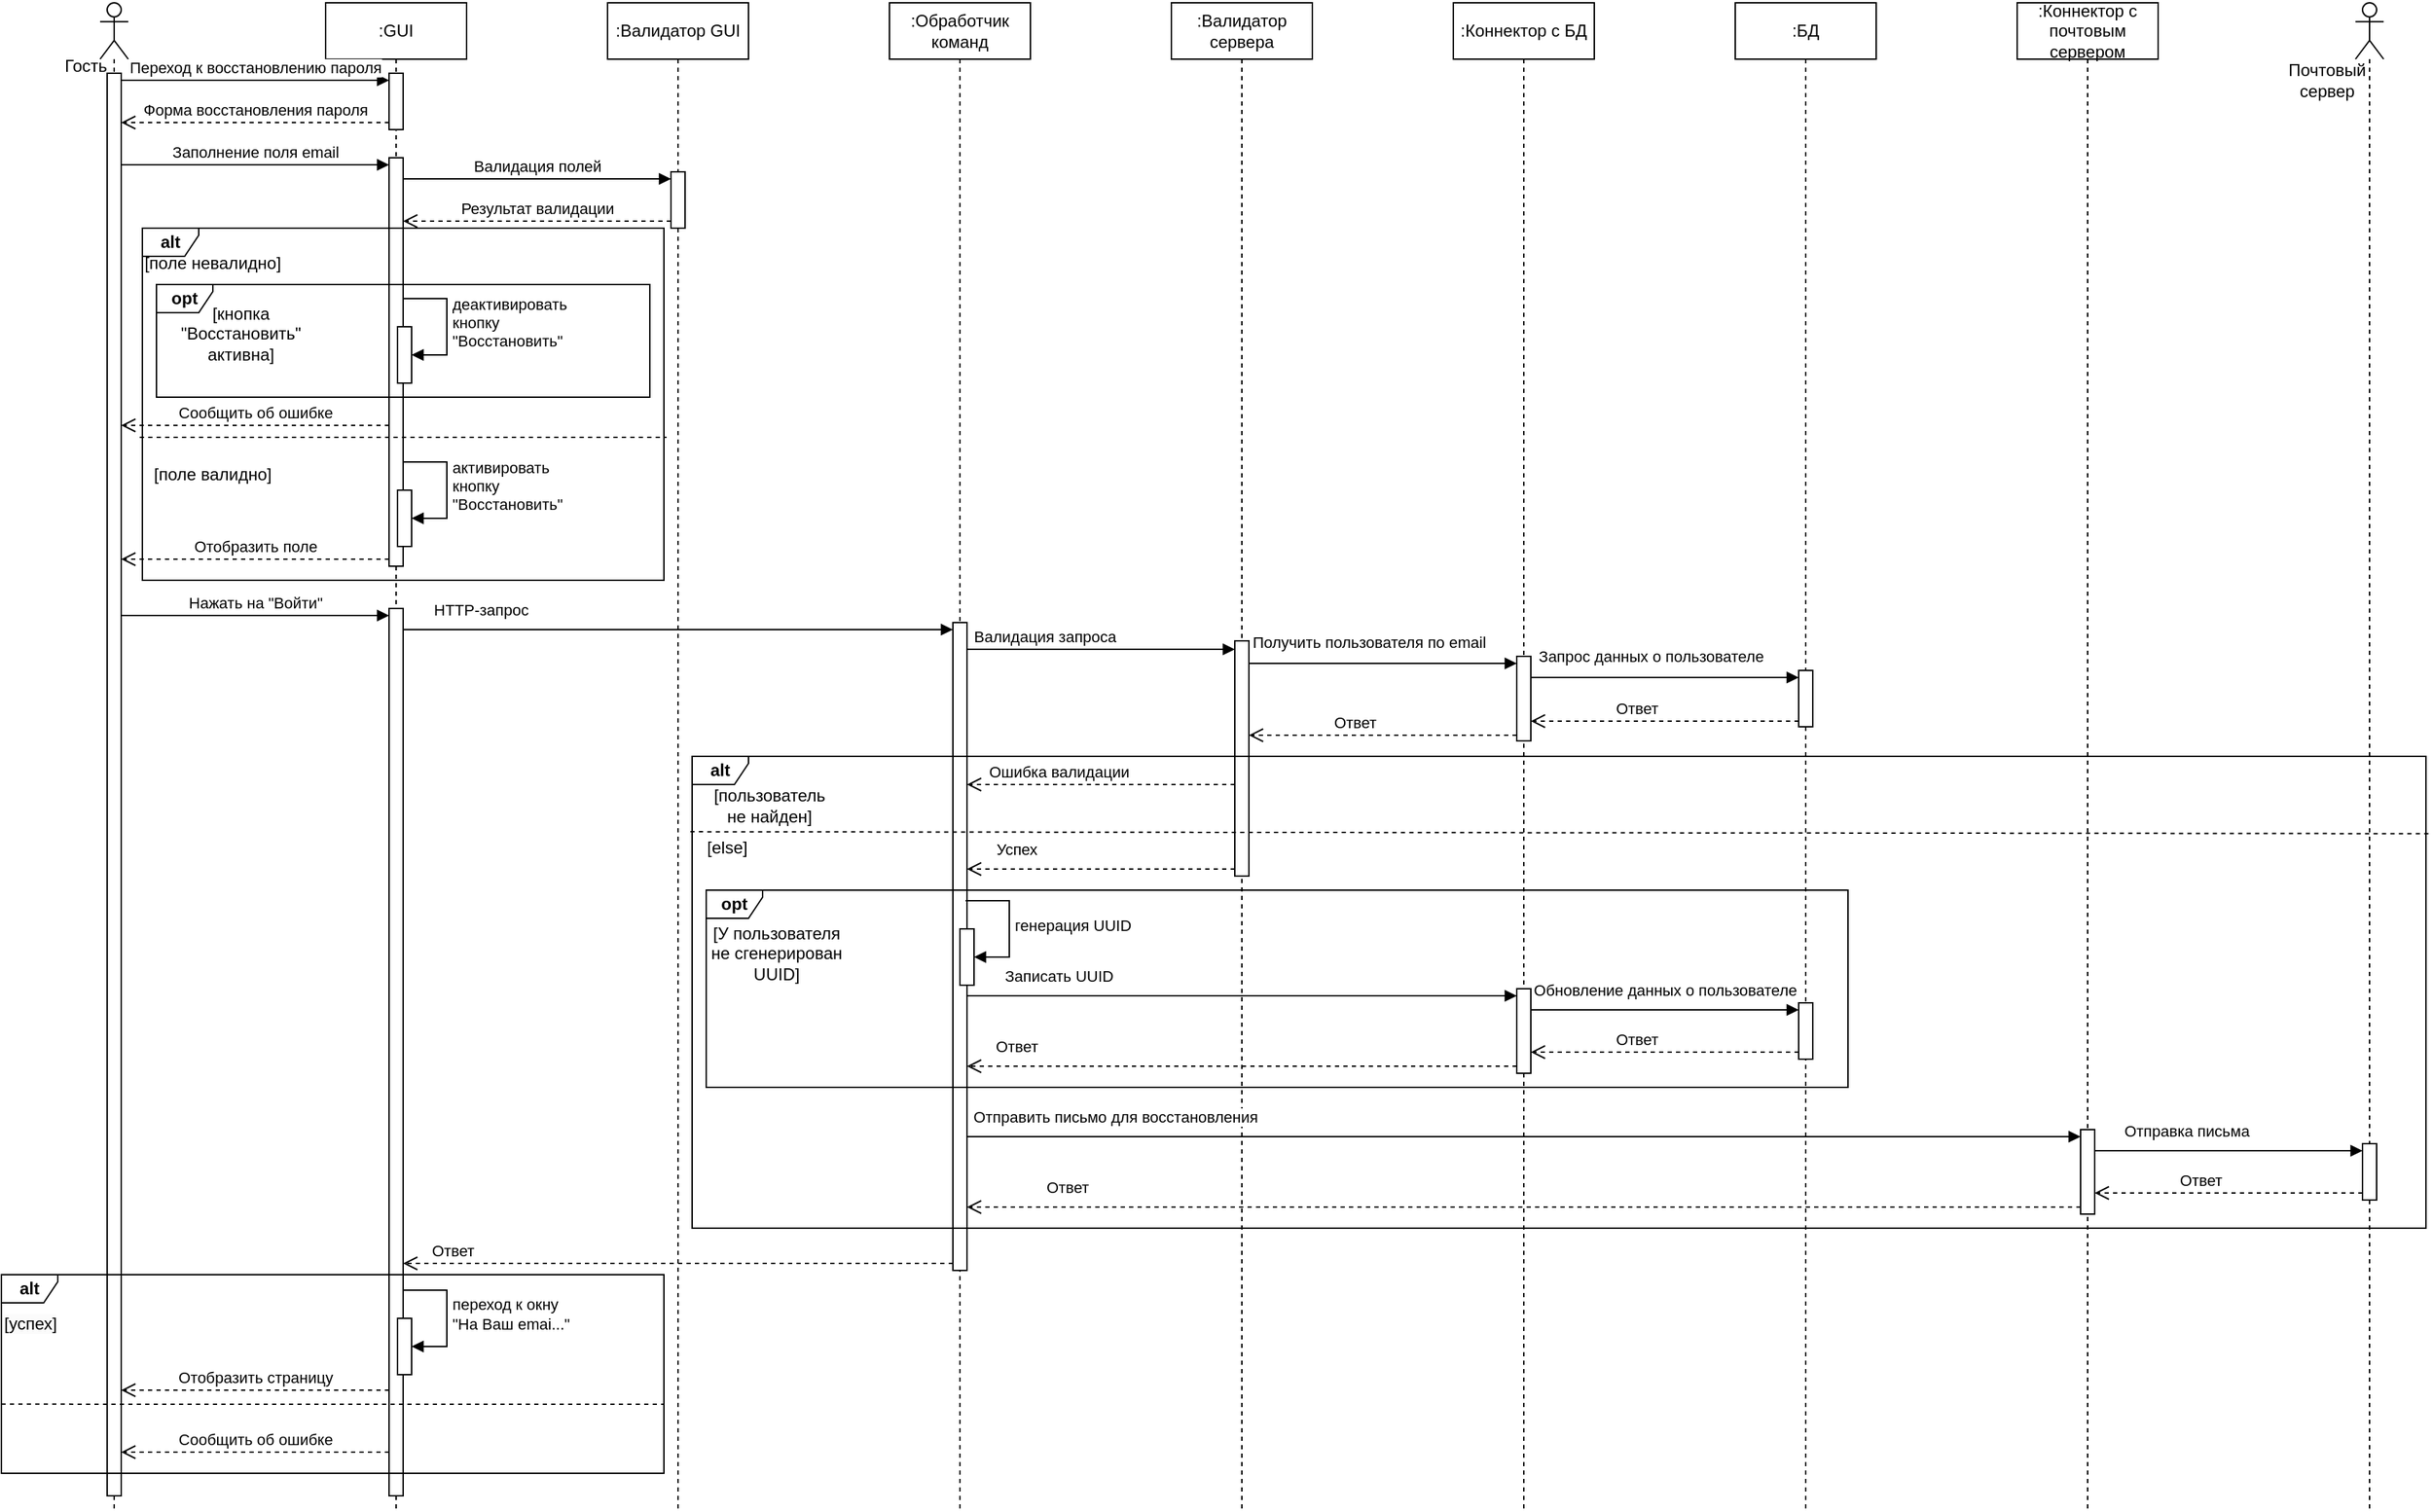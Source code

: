 <mxfile version="23.1.5" type="device">
  <diagram name="Страница — 1" id="EQ2OE8ALPf1RlmZPFgjo">
    <mxGraphModel dx="1744" dy="1176" grid="1" gridSize="10" guides="1" tooltips="1" connect="1" arrows="1" fold="1" page="1" pageScale="1" pageWidth="827" pageHeight="1169" math="0" shadow="0">
      <root>
        <mxCell id="0" />
        <mxCell id="1" parent="0" />
        <mxCell id="38HP3IzOZBY9DrxJzYLU-1" value="" style="shape=umlLifeline;perimeter=lifelinePerimeter;whiteSpace=wrap;html=1;container=1;dropTarget=0;collapsible=0;recursiveResize=0;outlineConnect=0;portConstraint=eastwest;newEdgeStyle={&quot;curved&quot;:0,&quot;rounded&quot;:0};participant=umlActor;" parent="1" vertex="1">
          <mxGeometry x="70" y="80" width="20" height="1070" as="geometry" />
        </mxCell>
        <mxCell id="38HP3IzOZBY9DrxJzYLU-4" value="" style="html=1;points=[[0,0,0,0,5],[0,1,0,0,-5],[1,0,0,0,5],[1,1,0,0,-5]];perimeter=orthogonalPerimeter;outlineConnect=0;targetShapes=umlLifeline;portConstraint=eastwest;newEdgeStyle={&quot;curved&quot;:0,&quot;rounded&quot;:0};" parent="38HP3IzOZBY9DrxJzYLU-1" vertex="1">
          <mxGeometry x="5" y="50" width="10" height="1010" as="geometry" />
        </mxCell>
        <mxCell id="38HP3IzOZBY9DrxJzYLU-2" value="Гость" style="text;html=1;align=center;verticalAlign=middle;whiteSpace=wrap;rounded=0;" parent="1" vertex="1">
          <mxGeometry x="30" y="110" width="60" height="30" as="geometry" />
        </mxCell>
        <mxCell id="38HP3IzOZBY9DrxJzYLU-3" value=":GUI" style="shape=umlLifeline;perimeter=lifelinePerimeter;whiteSpace=wrap;html=1;container=1;dropTarget=0;collapsible=0;recursiveResize=0;outlineConnect=0;portConstraint=eastwest;newEdgeStyle={&quot;curved&quot;:0,&quot;rounded&quot;:0};" parent="1" vertex="1">
          <mxGeometry x="230" y="80" width="100" height="1070" as="geometry" />
        </mxCell>
        <mxCell id="38HP3IzOZBY9DrxJzYLU-5" value="" style="html=1;points=[[0,0,0,0,5],[0,1,0,0,-5],[1,0,0,0,5],[1,1,0,0,-5]];perimeter=orthogonalPerimeter;outlineConnect=0;targetShapes=umlLifeline;portConstraint=eastwest;newEdgeStyle={&quot;curved&quot;:0,&quot;rounded&quot;:0};" parent="38HP3IzOZBY9DrxJzYLU-3" vertex="1">
          <mxGeometry x="45" y="50" width="10" height="40" as="geometry" />
        </mxCell>
        <mxCell id="38HP3IzOZBY9DrxJzYLU-16" value="" style="html=1;points=[[0,0,0,0,5],[0,1,0,0,-5],[1,0,0,0,5],[1,1,0,0,-5]];perimeter=orthogonalPerimeter;outlineConnect=0;targetShapes=umlLifeline;portConstraint=eastwest;newEdgeStyle={&quot;curved&quot;:0,&quot;rounded&quot;:0};" parent="38HP3IzOZBY9DrxJzYLU-3" vertex="1">
          <mxGeometry x="45" y="110" width="10" height="290" as="geometry" />
        </mxCell>
        <mxCell id="38HP3IzOZBY9DrxJzYLU-28" value="" style="html=1;points=[[0,0,0,0,5],[0,1,0,0,-5],[1,0,0,0,5],[1,1,0,0,-5]];perimeter=orthogonalPerimeter;outlineConnect=0;targetShapes=umlLifeline;portConstraint=eastwest;newEdgeStyle={&quot;curved&quot;:0,&quot;rounded&quot;:0};" parent="38HP3IzOZBY9DrxJzYLU-3" vertex="1">
          <mxGeometry x="51" y="230" width="10" height="40" as="geometry" />
        </mxCell>
        <mxCell id="38HP3IzOZBY9DrxJzYLU-29" value="деактивировать&lt;br&gt;кнопку&lt;br&gt;&quot;Восстановить&quot;" style="html=1;align=left;spacingLeft=2;endArrow=block;rounded=0;edgeStyle=orthogonalEdgeStyle;curved=0;rounded=0;" parent="38HP3IzOZBY9DrxJzYLU-3" source="38HP3IzOZBY9DrxJzYLU-16" target="38HP3IzOZBY9DrxJzYLU-28" edge="1">
          <mxGeometry relative="1" as="geometry">
            <mxPoint x="56" y="210" as="sourcePoint" />
            <Array as="points">
              <mxPoint x="86" y="210" />
              <mxPoint x="86" y="250" />
            </Array>
          </mxGeometry>
        </mxCell>
        <mxCell id="38HP3IzOZBY9DrxJzYLU-38" value="" style="html=1;points=[[0,0,0,0,5],[0,1,0,0,-5],[1,0,0,0,5],[1,1,0,0,-5]];perimeter=orthogonalPerimeter;outlineConnect=0;targetShapes=umlLifeline;portConstraint=eastwest;newEdgeStyle={&quot;curved&quot;:0,&quot;rounded&quot;:0};" parent="38HP3IzOZBY9DrxJzYLU-3" vertex="1">
          <mxGeometry x="45" y="430" width="10" height="630" as="geometry" />
        </mxCell>
        <mxCell id="38HP3IzOZBY9DrxJzYLU-84" value="&lt;b&gt;alt&lt;/b&gt;" style="shape=umlFrame;whiteSpace=wrap;html=1;pointerEvents=0;width=40;height=20;" parent="38HP3IzOZBY9DrxJzYLU-3" vertex="1">
          <mxGeometry x="-230" y="903" width="470" height="141" as="geometry" />
        </mxCell>
        <mxCell id="38HP3IzOZBY9DrxJzYLU-85" value="&lt;span style=&quot;color: rgb(0, 0, 0); font-family: Helvetica; font-size: 12px; font-style: normal; font-variant-ligatures: normal; font-variant-caps: normal; font-weight: 400; letter-spacing: normal; orphans: 2; text-align: center; text-indent: 0px; text-transform: none; widows: 2; word-spacing: 0px; -webkit-text-stroke-width: 0px; background-color: rgb(251, 251, 251); text-decoration-thickness: initial; text-decoration-style: initial; text-decoration-color: initial; float: none; display: inline !important;&quot;&gt;[успех]&lt;/span&gt;" style="text;whiteSpace=wrap;html=1;" parent="38HP3IzOZBY9DrxJzYLU-3" vertex="1">
          <mxGeometry x="-230" y="924" width="40" height="30" as="geometry" />
        </mxCell>
        <mxCell id="38HP3IzOZBY9DrxJzYLU-86" value="" style="html=1;points=[[0,0,0,0,5],[0,1,0,0,-5],[1,0,0,0,5],[1,1,0,0,-5]];perimeter=orthogonalPerimeter;outlineConnect=0;targetShapes=umlLifeline;portConstraint=eastwest;newEdgeStyle={&quot;curved&quot;:0,&quot;rounded&quot;:0};" parent="38HP3IzOZBY9DrxJzYLU-3" vertex="1">
          <mxGeometry x="51" y="934" width="10" height="40" as="geometry" />
        </mxCell>
        <mxCell id="38HP3IzOZBY9DrxJzYLU-87" value="переход к окну&lt;br&gt;&quot;На Ваш emai...&quot;" style="html=1;align=left;spacingLeft=2;endArrow=block;rounded=0;edgeStyle=orthogonalEdgeStyle;curved=0;rounded=0;" parent="38HP3IzOZBY9DrxJzYLU-3" target="38HP3IzOZBY9DrxJzYLU-86" edge="1">
          <mxGeometry relative="1" as="geometry">
            <mxPoint x="55" y="914" as="sourcePoint" />
            <Array as="points">
              <mxPoint x="86" y="914" />
              <mxPoint x="86" y="954" />
            </Array>
          </mxGeometry>
        </mxCell>
        <mxCell id="38HP3IzOZBY9DrxJzYLU-88" value="" style="endArrow=none;dashed=1;html=1;rounded=0;exitX=0;exitY=0.652;exitDx=0;exitDy=0;exitPerimeter=0;" parent="38HP3IzOZBY9DrxJzYLU-3" source="38HP3IzOZBY9DrxJzYLU-84" edge="1">
          <mxGeometry width="50" height="50" relative="1" as="geometry">
            <mxPoint x="-273" y="1004" as="sourcePoint" />
            <mxPoint x="240" y="995" as="targetPoint" />
          </mxGeometry>
        </mxCell>
        <mxCell id="38HP3IzOZBY9DrxJzYLU-89" value="Отобразить страницу" style="html=1;verticalAlign=bottom;endArrow=open;dashed=1;endSize=8;curved=0;rounded=0;" parent="38HP3IzOZBY9DrxJzYLU-3" edge="1">
          <mxGeometry relative="1" as="geometry">
            <mxPoint x="-145" y="985" as="targetPoint" />
            <mxPoint x="45" y="985" as="sourcePoint" />
          </mxGeometry>
        </mxCell>
        <mxCell id="38HP3IzOZBY9DrxJzYLU-90" value="Сообщить об ошибке" style="html=1;verticalAlign=bottom;endArrow=open;dashed=1;endSize=8;curved=0;rounded=0;exitX=0;exitY=1;exitDx=0;exitDy=-5;exitPerimeter=0;" parent="38HP3IzOZBY9DrxJzYLU-3" edge="1">
          <mxGeometry relative="1" as="geometry">
            <mxPoint x="-145" y="1029" as="targetPoint" />
            <mxPoint x="45" y="1029" as="sourcePoint" />
          </mxGeometry>
        </mxCell>
        <mxCell id="38HP3IzOZBY9DrxJzYLU-9" value="Переход к восстановлению пароля" style="html=1;verticalAlign=bottom;endArrow=block;curved=0;rounded=0;entryX=0;entryY=0;entryDx=0;entryDy=5;entryPerimeter=0;" parent="1" source="38HP3IzOZBY9DrxJzYLU-4" target="38HP3IzOZBY9DrxJzYLU-5" edge="1">
          <mxGeometry relative="1" as="geometry">
            <mxPoint x="340" y="295" as="sourcePoint" />
            <mxPoint x="410" y="295" as="targetPoint" />
            <mxPoint as="offset" />
          </mxGeometry>
        </mxCell>
        <mxCell id="38HP3IzOZBY9DrxJzYLU-10" value=":Валидатор GUI" style="shape=umlLifeline;perimeter=lifelinePerimeter;whiteSpace=wrap;html=1;container=1;dropTarget=0;collapsible=0;recursiveResize=0;outlineConnect=0;portConstraint=eastwest;newEdgeStyle={&quot;curved&quot;:0,&quot;rounded&quot;:0};" parent="1" vertex="1">
          <mxGeometry x="430" y="80" width="100" height="1070" as="geometry" />
        </mxCell>
        <mxCell id="38HP3IzOZBY9DrxJzYLU-20" value="" style="html=1;points=[[0,0,0,0,5],[0,1,0,0,-5],[1,0,0,0,5],[1,1,0,0,-5]];perimeter=orthogonalPerimeter;outlineConnect=0;targetShapes=umlLifeline;portConstraint=eastwest;newEdgeStyle={&quot;curved&quot;:0,&quot;rounded&quot;:0};" parent="38HP3IzOZBY9DrxJzYLU-10" vertex="1">
          <mxGeometry x="45" y="120" width="10" height="40" as="geometry" />
        </mxCell>
        <mxCell id="38HP3IzOZBY9DrxJzYLU-15" value="Форма восстановления пароля" style="html=1;verticalAlign=bottom;endArrow=open;dashed=1;endSize=8;curved=0;rounded=0;exitX=0;exitY=1;exitDx=0;exitDy=-5;exitPerimeter=0;" parent="1" source="38HP3IzOZBY9DrxJzYLU-5" target="38HP3IzOZBY9DrxJzYLU-4" edge="1">
          <mxGeometry relative="1" as="geometry">
            <mxPoint x="100" y="170" as="targetPoint" />
            <mxPoint x="170" y="170" as="sourcePoint" />
          </mxGeometry>
        </mxCell>
        <mxCell id="38HP3IzOZBY9DrxJzYLU-17" value="Заполнение поля email" style="html=1;verticalAlign=bottom;endArrow=block;curved=0;rounded=0;entryX=0;entryY=0;entryDx=0;entryDy=5;entryPerimeter=0;" parent="1" source="38HP3IzOZBY9DrxJzYLU-4" target="38HP3IzOZBY9DrxJzYLU-16" edge="1">
          <mxGeometry relative="1" as="geometry">
            <mxPoint x="95" y="145" as="sourcePoint" />
            <mxPoint x="245" y="145" as="targetPoint" />
          </mxGeometry>
        </mxCell>
        <mxCell id="38HP3IzOZBY9DrxJzYLU-21" value="Валидация полей" style="html=1;verticalAlign=bottom;endArrow=block;curved=0;rounded=0;entryX=0;entryY=0;entryDx=0;entryDy=5;entryPerimeter=0;" parent="1" source="38HP3IzOZBY9DrxJzYLU-16" target="38HP3IzOZBY9DrxJzYLU-20" edge="1">
          <mxGeometry relative="1" as="geometry">
            <mxPoint x="245" y="205" as="sourcePoint" />
            <mxPoint x="570" y="365" as="targetPoint" />
          </mxGeometry>
        </mxCell>
        <mxCell id="38HP3IzOZBY9DrxJzYLU-22" value="Результат валидации" style="html=1;verticalAlign=bottom;endArrow=open;dashed=1;endSize=8;curved=0;rounded=0;exitX=0;exitY=1;exitDx=0;exitDy=-5;exitPerimeter=0;" parent="1" source="38HP3IzOZBY9DrxJzYLU-20" target="38HP3IzOZBY9DrxJzYLU-16" edge="1">
          <mxGeometry relative="1" as="geometry">
            <mxPoint x="245" y="235" as="targetPoint" />
            <mxPoint x="330" y="240" as="sourcePoint" />
          </mxGeometry>
        </mxCell>
        <mxCell id="38HP3IzOZBY9DrxJzYLU-23" value="&lt;b&gt;alt&lt;/b&gt;" style="shape=umlFrame;whiteSpace=wrap;html=1;pointerEvents=0;width=40;height=20;" parent="1" vertex="1">
          <mxGeometry x="100" y="240" width="370" height="250" as="geometry" />
        </mxCell>
        <mxCell id="38HP3IzOZBY9DrxJzYLU-24" value="[поле невалидно]" style="text;html=1;align=center;verticalAlign=middle;whiteSpace=wrap;rounded=0;" parent="1" vertex="1">
          <mxGeometry x="100" y="250" width="100" height="30" as="geometry" />
        </mxCell>
        <mxCell id="38HP3IzOZBY9DrxJzYLU-26" value="&lt;b&gt;opt&lt;/b&gt;" style="shape=umlFrame;whiteSpace=wrap;html=1;pointerEvents=0;width=40;height=20;" parent="1" vertex="1">
          <mxGeometry x="110" y="280" width="350" height="80" as="geometry" />
        </mxCell>
        <mxCell id="38HP3IzOZBY9DrxJzYLU-27" value="[кнопка &quot;Восстановить&quot;&lt;br style=&quot;border-color: var(--border-color);&quot;&gt;активна]" style="text;html=1;align=center;verticalAlign=middle;whiteSpace=wrap;rounded=0;" parent="1" vertex="1">
          <mxGeometry x="120" y="300" width="100" height="30" as="geometry" />
        </mxCell>
        <mxCell id="38HP3IzOZBY9DrxJzYLU-30" value="Сообщить об ошибке" style="html=1;verticalAlign=bottom;endArrow=open;dashed=1;endSize=8;curved=0;rounded=0;exitX=0;exitY=1;exitDx=0;exitDy=-5;exitPerimeter=0;" parent="1" edge="1">
          <mxGeometry relative="1" as="geometry">
            <mxPoint x="85" y="380" as="targetPoint" />
            <mxPoint x="275" y="380" as="sourcePoint" />
          </mxGeometry>
        </mxCell>
        <mxCell id="38HP3IzOZBY9DrxJzYLU-31" value="" style="endArrow=none;dashed=1;html=1;rounded=0;exitX=-0.005;exitY=0.542;exitDx=0;exitDy=0;exitPerimeter=0;entryX=1.005;entryY=0.542;entryDx=0;entryDy=0;entryPerimeter=0;" parent="1" edge="1">
          <mxGeometry width="50" height="50" relative="1" as="geometry">
            <mxPoint x="98.15" y="388.5" as="sourcePoint" />
            <mxPoint x="471.85" y="388.5" as="targetPoint" />
          </mxGeometry>
        </mxCell>
        <mxCell id="38HP3IzOZBY9DrxJzYLU-32" value="[поле валидно]" style="text;html=1;align=center;verticalAlign=middle;whiteSpace=wrap;rounded=0;" parent="1" vertex="1">
          <mxGeometry x="100" y="400" width="100" height="30" as="geometry" />
        </mxCell>
        <mxCell id="38HP3IzOZBY9DrxJzYLU-33" value="" style="html=1;points=[[0,0,0,0,5],[0,1,0,0,-5],[1,0,0,0,5],[1,1,0,0,-5]];perimeter=orthogonalPerimeter;outlineConnect=0;targetShapes=umlLifeline;portConstraint=eastwest;newEdgeStyle={&quot;curved&quot;:0,&quot;rounded&quot;:0};" parent="1" vertex="1">
          <mxGeometry x="281" y="426" width="10" height="40" as="geometry" />
        </mxCell>
        <mxCell id="38HP3IzOZBY9DrxJzYLU-34" value="активировать&lt;br&gt;кнопку&lt;br&gt;&quot;Восстановить&quot;" style="html=1;align=left;spacingLeft=2;endArrow=block;rounded=0;edgeStyle=orthogonalEdgeStyle;curved=0;rounded=0;" parent="1" target="38HP3IzOZBY9DrxJzYLU-33" edge="1">
          <mxGeometry relative="1" as="geometry">
            <mxPoint x="285" y="406" as="sourcePoint" />
            <Array as="points">
              <mxPoint x="316" y="406" />
              <mxPoint x="316" y="446" />
            </Array>
          </mxGeometry>
        </mxCell>
        <mxCell id="38HP3IzOZBY9DrxJzYLU-37" value="Отобразить поле" style="html=1;verticalAlign=bottom;endArrow=open;dashed=1;endSize=8;curved=0;rounded=0;exitX=0;exitY=1;exitDx=0;exitDy=-5;exitPerimeter=0;" parent="1" source="38HP3IzOZBY9DrxJzYLU-16" target="38HP3IzOZBY9DrxJzYLU-4" edge="1">
          <mxGeometry relative="1" as="geometry">
            <mxPoint x="85" y="524" as="targetPoint" />
            <mxPoint x="275" y="524" as="sourcePoint" />
          </mxGeometry>
        </mxCell>
        <mxCell id="38HP3IzOZBY9DrxJzYLU-39" value="Нажать на &quot;Войти&quot;" style="html=1;verticalAlign=bottom;endArrow=block;curved=0;rounded=0;entryX=0;entryY=0;entryDx=0;entryDy=5;entryPerimeter=0;" parent="1" source="38HP3IzOZBY9DrxJzYLU-4" target="38HP3IzOZBY9DrxJzYLU-38" edge="1">
          <mxGeometry relative="1" as="geometry">
            <mxPoint x="85" y="565" as="sourcePoint" />
            <mxPoint x="410" y="725" as="targetPoint" />
          </mxGeometry>
        </mxCell>
        <mxCell id="38HP3IzOZBY9DrxJzYLU-41" value=":Обработчик команд" style="shape=umlLifeline;perimeter=lifelinePerimeter;whiteSpace=wrap;html=1;container=1;dropTarget=0;collapsible=0;recursiveResize=0;outlineConnect=0;portConstraint=eastwest;newEdgeStyle={&quot;curved&quot;:0,&quot;rounded&quot;:0};" parent="1" vertex="1">
          <mxGeometry x="630" y="80" width="100" height="1070" as="geometry" />
        </mxCell>
        <mxCell id="38HP3IzOZBY9DrxJzYLU-42" value="" style="html=1;points=[[0,0,0,0,5],[0,1,0,0,-5],[1,0,0,0,5],[1,1,0,0,-5]];perimeter=orthogonalPerimeter;outlineConnect=0;targetShapes=umlLifeline;portConstraint=eastwest;newEdgeStyle={&quot;curved&quot;:0,&quot;rounded&quot;:0};" parent="38HP3IzOZBY9DrxJzYLU-41" vertex="1">
          <mxGeometry x="45" y="440" width="10" height="460" as="geometry" />
        </mxCell>
        <mxCell id="38HP3IzOZBY9DrxJzYLU-43" value="HTTP-запрос" style="html=1;verticalAlign=bottom;endArrow=block;curved=0;rounded=0;entryX=0;entryY=0;entryDx=0;entryDy=5;entryPerimeter=0;" parent="1" source="38HP3IzOZBY9DrxJzYLU-38" target="38HP3IzOZBY9DrxJzYLU-42" edge="1">
          <mxGeometry x="-0.718" y="5" relative="1" as="geometry">
            <mxPoint x="370" y="584" as="sourcePoint" />
            <mxPoint x="560" y="584" as="targetPoint" />
            <mxPoint as="offset" />
          </mxGeometry>
        </mxCell>
        <mxCell id="38HP3IzOZBY9DrxJzYLU-44" value=":Валидатор сервера" style="shape=umlLifeline;perimeter=lifelinePerimeter;whiteSpace=wrap;html=1;container=1;dropTarget=0;collapsible=0;recursiveResize=0;outlineConnect=0;portConstraint=eastwest;newEdgeStyle={&quot;curved&quot;:0,&quot;rounded&quot;:0};" parent="1" vertex="1">
          <mxGeometry x="830" y="80" width="100" height="1070" as="geometry" />
        </mxCell>
        <mxCell id="38HP3IzOZBY9DrxJzYLU-45" value="" style="html=1;points=[[0,0,0,0,5],[0,1,0,0,-5],[1,0,0,0,5],[1,1,0,0,-5]];perimeter=orthogonalPerimeter;outlineConnect=0;targetShapes=umlLifeline;portConstraint=eastwest;newEdgeStyle={&quot;curved&quot;:0,&quot;rounded&quot;:0};" parent="38HP3IzOZBY9DrxJzYLU-44" vertex="1">
          <mxGeometry x="45" y="453" width="10" height="167" as="geometry" />
        </mxCell>
        <mxCell id="38HP3IzOZBY9DrxJzYLU-46" value="Валидация запроса" style="html=1;verticalAlign=bottom;endArrow=block;curved=0;rounded=0;entryX=0;entryY=0;entryDx=0;entryDy=5;entryPerimeter=0;" parent="1" edge="1">
          <mxGeometry x="-0.421" relative="1" as="geometry">
            <mxPoint x="685" y="539" as="sourcePoint" />
            <mxPoint x="875" y="539" as="targetPoint" />
            <mxPoint as="offset" />
          </mxGeometry>
        </mxCell>
        <mxCell id="38HP3IzOZBY9DrxJzYLU-47" value=":Коннектор с БД" style="shape=umlLifeline;perimeter=lifelinePerimeter;whiteSpace=wrap;html=1;container=1;dropTarget=0;collapsible=0;recursiveResize=0;outlineConnect=0;portConstraint=eastwest;newEdgeStyle={&quot;curved&quot;:0,&quot;rounded&quot;:0};" parent="1" vertex="1">
          <mxGeometry x="1030" y="80" width="100" height="1070" as="geometry" />
        </mxCell>
        <mxCell id="38HP3IzOZBY9DrxJzYLU-48" value="" style="html=1;points=[[0,0,0,0,5],[0,1,0,0,-5],[1,0,0,0,5],[1,1,0,0,-5]];perimeter=orthogonalPerimeter;outlineConnect=0;targetShapes=umlLifeline;portConstraint=eastwest;newEdgeStyle={&quot;curved&quot;:0,&quot;rounded&quot;:0};" parent="38HP3IzOZBY9DrxJzYLU-47" vertex="1">
          <mxGeometry x="45" y="464" width="10" height="60" as="geometry" />
        </mxCell>
        <mxCell id="38HP3IzOZBY9DrxJzYLU-49" value=":БД" style="shape=umlLifeline;perimeter=lifelinePerimeter;whiteSpace=wrap;html=1;container=1;dropTarget=0;collapsible=0;recursiveResize=0;outlineConnect=0;portConstraint=eastwest;newEdgeStyle={&quot;curved&quot;:0,&quot;rounded&quot;:0};" parent="1" vertex="1">
          <mxGeometry x="1230" y="80" width="100" height="1070" as="geometry" />
        </mxCell>
        <mxCell id="38HP3IzOZBY9DrxJzYLU-58" value="" style="html=1;points=[[0,0,0,0,5],[0,1,0,0,-5],[1,0,0,0,5],[1,1,0,0,-5]];perimeter=orthogonalPerimeter;outlineConnect=0;targetShapes=umlLifeline;portConstraint=eastwest;newEdgeStyle={&quot;curved&quot;:0,&quot;rounded&quot;:0};" parent="38HP3IzOZBY9DrxJzYLU-49" vertex="1">
          <mxGeometry x="45" y="474" width="10" height="40" as="geometry" />
        </mxCell>
        <mxCell id="J8reJ44I3U6G_yb-iDPF-12" value="" style="html=1;points=[[0,0,0,0,5],[0,1,0,0,-5],[1,0,0,0,5],[1,1,0,0,-5]];perimeter=orthogonalPerimeter;outlineConnect=0;targetShapes=umlLifeline;portConstraint=eastwest;newEdgeStyle={&quot;curved&quot;:0,&quot;rounded&quot;:0};" vertex="1" parent="38HP3IzOZBY9DrxJzYLU-49">
          <mxGeometry x="45" y="710" width="10" height="40" as="geometry" />
        </mxCell>
        <mxCell id="38HP3IzOZBY9DrxJzYLU-51" value="Получить пользователя по email" style="html=1;verticalAlign=bottom;endArrow=block;curved=0;rounded=0;entryX=0;entryY=0;entryDx=0;entryDy=5;entryPerimeter=0;" parent="1" target="38HP3IzOZBY9DrxJzYLU-48" edge="1">
          <mxGeometry x="-0.105" y="6" relative="1" as="geometry">
            <mxPoint x="885" y="549" as="sourcePoint" />
            <mxPoint x="885" y="549" as="targetPoint" />
            <mxPoint as="offset" />
          </mxGeometry>
        </mxCell>
        <mxCell id="38HP3IzOZBY9DrxJzYLU-59" value="Запрос данных о пользователе" style="html=1;verticalAlign=bottom;endArrow=block;curved=0;rounded=0;entryX=0;entryY=0;entryDx=0;entryDy=5;entryPerimeter=0;" parent="1" source="38HP3IzOZBY9DrxJzYLU-48" target="38HP3IzOZBY9DrxJzYLU-58" edge="1">
          <mxGeometry x="-0.105" y="6" relative="1" as="geometry">
            <mxPoint x="895" y="559" as="sourcePoint" />
            <mxPoint x="1085" y="559" as="targetPoint" />
            <mxPoint as="offset" />
          </mxGeometry>
        </mxCell>
        <mxCell id="38HP3IzOZBY9DrxJzYLU-60" value="Ответ" style="html=1;verticalAlign=bottom;endArrow=open;dashed=1;endSize=8;curved=0;rounded=0;exitX=0;exitY=1;exitDx=0;exitDy=-5;exitPerimeter=0;" parent="1" edge="1">
          <mxGeometry x="0.21" relative="1" as="geometry">
            <mxPoint x="1085" y="590" as="targetPoint" />
            <mxPoint x="1275" y="590" as="sourcePoint" />
            <mxPoint as="offset" />
          </mxGeometry>
        </mxCell>
        <mxCell id="38HP3IzOZBY9DrxJzYLU-61" value="Ответ" style="html=1;verticalAlign=bottom;endArrow=open;dashed=1;endSize=8;curved=0;rounded=0;exitX=0;exitY=1;exitDx=0;exitDy=-5;exitPerimeter=0;" parent="1" edge="1">
          <mxGeometry x="0.21" relative="1" as="geometry">
            <mxPoint x="885" y="600" as="targetPoint" />
            <mxPoint x="1075" y="600" as="sourcePoint" />
            <mxPoint as="offset" />
          </mxGeometry>
        </mxCell>
        <mxCell id="38HP3IzOZBY9DrxJzYLU-62" value="&lt;b&gt;alt&lt;/b&gt;" style="shape=umlFrame;whiteSpace=wrap;html=1;pointerEvents=0;width=40;height=20;" parent="1" vertex="1">
          <mxGeometry x="490" y="615" width="1230" height="335" as="geometry" />
        </mxCell>
        <mxCell id="38HP3IzOZBY9DrxJzYLU-63" value="[пользователь не найден]" style="text;html=1;align=center;verticalAlign=middle;whiteSpace=wrap;rounded=0;" parent="1" vertex="1">
          <mxGeometry x="510" y="635" width="70" height="30" as="geometry" />
        </mxCell>
        <mxCell id="38HP3IzOZBY9DrxJzYLU-64" value="Ошибка валидации" style="html=1;verticalAlign=bottom;endArrow=open;dashed=1;endSize=8;curved=0;rounded=0;" parent="1" edge="1">
          <mxGeometry x="0.316" relative="1" as="geometry">
            <mxPoint x="685" y="635" as="targetPoint" />
            <mxPoint x="875" y="635" as="sourcePoint" />
            <mxPoint as="offset" />
          </mxGeometry>
        </mxCell>
        <mxCell id="38HP3IzOZBY9DrxJzYLU-66" value="" style="endArrow=none;dashed=1;html=1;rounded=0;exitX=-0.001;exitY=0.13;exitDx=0;exitDy=0;exitPerimeter=0;entryX=1.002;entryY=0.134;entryDx=0;entryDy=0;entryPerimeter=0;" parent="1" edge="1">
          <mxGeometry width="50" height="50" relative="1" as="geometry">
            <mxPoint x="488.77" y="668.55" as="sourcePoint" />
            <mxPoint x="1722.46" y="669.89" as="targetPoint" />
          </mxGeometry>
        </mxCell>
        <mxCell id="38HP3IzOZBY9DrxJzYLU-67" value="[else]" style="text;html=1;align=center;verticalAlign=middle;whiteSpace=wrap;rounded=0;" parent="1" vertex="1">
          <mxGeometry x="490" y="665" width="50" height="30" as="geometry" />
        </mxCell>
        <mxCell id="38HP3IzOZBY9DrxJzYLU-75" value="Ответ" style="html=1;verticalAlign=bottom;endArrow=open;dashed=1;endSize=8;curved=0;rounded=0;exitX=0;exitY=1;exitDx=0;exitDy=-5;exitPerimeter=0;" parent="1" source="38HP3IzOZBY9DrxJzYLU-42" target="38HP3IzOZBY9DrxJzYLU-38" edge="1">
          <mxGeometry x="0.821" relative="1" as="geometry">
            <mxPoint x="285" y="969" as="targetPoint" />
            <mxPoint x="675" y="969" as="sourcePoint" />
            <mxPoint as="offset" />
          </mxGeometry>
        </mxCell>
        <mxCell id="x03UTDk3xZk1rhKEXxxw-3" value="Успех" style="html=1;verticalAlign=bottom;endArrow=open;dashed=1;endSize=8;curved=0;rounded=0;exitX=0;exitY=1;exitDx=0;exitDy=-5;exitPerimeter=0;" parent="1" source="38HP3IzOZBY9DrxJzYLU-45" target="38HP3IzOZBY9DrxJzYLU-42" edge="1">
          <mxGeometry x="0.632" y="-5" relative="1" as="geometry">
            <mxPoint x="685" y="748.0" as="targetPoint" />
            <mxPoint x="870" y="743" as="sourcePoint" />
            <mxPoint as="offset" />
          </mxGeometry>
        </mxCell>
        <mxCell id="J8reJ44I3U6G_yb-iDPF-1" value="&lt;b&gt;opt&lt;/b&gt;" style="shape=umlFrame;whiteSpace=wrap;html=1;pointerEvents=0;width=40;height=20;" vertex="1" parent="1">
          <mxGeometry x="500" y="710" width="810" height="140" as="geometry" />
        </mxCell>
        <mxCell id="J8reJ44I3U6G_yb-iDPF-2" value="[У пользователя не сгенерирован UUID]" style="text;html=1;align=center;verticalAlign=middle;whiteSpace=wrap;rounded=0;" vertex="1" parent="1">
          <mxGeometry x="500" y="740" width="100" height="30" as="geometry" />
        </mxCell>
        <mxCell id="J8reJ44I3U6G_yb-iDPF-8" value="" style="html=1;points=[[0,0,0,0,5],[0,1,0,0,-5],[1,0,0,0,5],[1,1,0,0,-5]];perimeter=orthogonalPerimeter;outlineConnect=0;targetShapes=umlLifeline;portConstraint=eastwest;newEdgeStyle={&quot;curved&quot;:0,&quot;rounded&quot;:0};" vertex="1" parent="1">
          <mxGeometry x="680" y="737.5" width="10" height="40" as="geometry" />
        </mxCell>
        <mxCell id="J8reJ44I3U6G_yb-iDPF-9" value="генерация UUID" style="html=1;align=left;spacingLeft=2;endArrow=block;rounded=0;edgeStyle=orthogonalEdgeStyle;curved=0;rounded=0;" edge="1" parent="1" target="J8reJ44I3U6G_yb-iDPF-8">
          <mxGeometry relative="1" as="geometry">
            <mxPoint x="684" y="717.5" as="sourcePoint" />
            <Array as="points">
              <mxPoint x="715" y="717.5" />
              <mxPoint x="715" y="757.5" />
            </Array>
          </mxGeometry>
        </mxCell>
        <mxCell id="J8reJ44I3U6G_yb-iDPF-17" value="Записать UUID" style="html=1;verticalAlign=bottom;endArrow=block;curved=0;rounded=0;entryX=0;entryY=0;entryDx=0;entryDy=5;entryPerimeter=0;" edge="1" parent="1" source="38HP3IzOZBY9DrxJzYLU-42" target="J8reJ44I3U6G_yb-iDPF-11">
          <mxGeometry x="-0.667" y="5" relative="1" as="geometry">
            <mxPoint x="685" y="801.5" as="sourcePoint" />
            <mxPoint x="875.0" y="801.5" as="targetPoint" />
            <mxPoint as="offset" />
          </mxGeometry>
        </mxCell>
        <mxCell id="J8reJ44I3U6G_yb-iDPF-11" value="" style="html=1;points=[[0,0,0,0,5],[0,1,0,0,-5],[1,0,0,0,5],[1,1,0,0,-5]];perimeter=orthogonalPerimeter;outlineConnect=0;targetShapes=umlLifeline;portConstraint=eastwest;newEdgeStyle={&quot;curved&quot;:0,&quot;rounded&quot;:0};" vertex="1" parent="1">
          <mxGeometry x="1075" y="780" width="10" height="60" as="geometry" />
        </mxCell>
        <mxCell id="J8reJ44I3U6G_yb-iDPF-14" value="Обновление данных о пользователе" style="html=1;verticalAlign=bottom;endArrow=block;curved=0;rounded=0;entryX=0;entryY=0;entryDx=0;entryDy=5;entryPerimeter=0;" edge="1" parent="1" source="J8reJ44I3U6G_yb-iDPF-11" target="J8reJ44I3U6G_yb-iDPF-12">
          <mxGeometry y="5" relative="1" as="geometry">
            <mxPoint x="895" y="822.5" as="sourcePoint" />
            <mxPoint x="1085" y="822.5" as="targetPoint" />
            <mxPoint as="offset" />
          </mxGeometry>
        </mxCell>
        <mxCell id="J8reJ44I3U6G_yb-iDPF-15" value="Ответ" style="html=1;verticalAlign=bottom;endArrow=open;dashed=1;endSize=8;curved=0;rounded=0;exitX=0;exitY=1;exitDx=0;exitDy=-5;exitPerimeter=0;" edge="1" parent="1" source="J8reJ44I3U6G_yb-iDPF-12" target="J8reJ44I3U6G_yb-iDPF-11">
          <mxGeometry x="0.21" relative="1" as="geometry">
            <mxPoint x="1085" y="853.5" as="targetPoint" />
            <mxPoint x="1275" y="853.5" as="sourcePoint" />
            <mxPoint as="offset" />
          </mxGeometry>
        </mxCell>
        <mxCell id="J8reJ44I3U6G_yb-iDPF-18" value="Ответ" style="html=1;verticalAlign=bottom;endArrow=open;dashed=1;endSize=8;curved=0;rounded=0;exitX=0;exitY=1;exitDx=0;exitDy=-5;exitPerimeter=0;" edge="1" parent="1" source="J8reJ44I3U6G_yb-iDPF-11" target="38HP3IzOZBY9DrxJzYLU-42">
          <mxGeometry x="0.821" y="-5" relative="1" as="geometry">
            <mxPoint x="1095" y="835" as="targetPoint" />
            <mxPoint x="1285" y="835" as="sourcePoint" />
            <mxPoint as="offset" />
          </mxGeometry>
        </mxCell>
        <mxCell id="J8reJ44I3U6G_yb-iDPF-22" value=":Коннектор с почтовым сервером" style="shape=umlLifeline;perimeter=lifelinePerimeter;whiteSpace=wrap;html=1;container=1;dropTarget=0;collapsible=0;recursiveResize=0;outlineConnect=0;portConstraint=eastwest;newEdgeStyle={&quot;curved&quot;:0,&quot;rounded&quot;:0};" vertex="1" parent="1">
          <mxGeometry x="1430" y="80" width="100" height="1070" as="geometry" />
        </mxCell>
        <mxCell id="J8reJ44I3U6G_yb-iDPF-23" value="" style="shape=umlLifeline;perimeter=lifelinePerimeter;whiteSpace=wrap;html=1;container=1;dropTarget=0;collapsible=0;recursiveResize=0;outlineConnect=0;portConstraint=eastwest;newEdgeStyle={&quot;curved&quot;:0,&quot;rounded&quot;:0};participant=umlActor;" vertex="1" parent="1">
          <mxGeometry x="1670" y="80" width="20" height="1070" as="geometry" />
        </mxCell>
        <mxCell id="J8reJ44I3U6G_yb-iDPF-26" value="" style="html=1;points=[[0,0,0,0,5],[0,1,0,0,-5],[1,0,0,0,5],[1,1,0,0,-5]];perimeter=orthogonalPerimeter;outlineConnect=0;targetShapes=umlLifeline;portConstraint=eastwest;newEdgeStyle={&quot;curved&quot;:0,&quot;rounded&quot;:0};" vertex="1" parent="J8reJ44I3U6G_yb-iDPF-23">
          <mxGeometry x="5" y="810" width="10" height="40" as="geometry" />
        </mxCell>
        <mxCell id="J8reJ44I3U6G_yb-iDPF-28" value="" style="html=1;points=[[0,0,0,0,5],[0,1,0,0,-5],[1,0,0,0,5],[1,1,0,0,-5]];perimeter=orthogonalPerimeter;outlineConnect=0;targetShapes=umlLifeline;portConstraint=eastwest;newEdgeStyle={&quot;curved&quot;:0,&quot;rounded&quot;:0};" vertex="1" parent="J8reJ44I3U6G_yb-iDPF-23">
          <mxGeometry x="-195" y="800" width="10" height="60" as="geometry" />
        </mxCell>
        <mxCell id="J8reJ44I3U6G_yb-iDPF-29" value="Отправка письма" style="html=1;verticalAlign=bottom;endArrow=block;curved=0;rounded=0;entryX=0;entryY=0;entryDx=0;entryDy=5;entryPerimeter=0;" edge="1" parent="J8reJ44I3U6G_yb-iDPF-23" source="J8reJ44I3U6G_yb-iDPF-28" target="J8reJ44I3U6G_yb-iDPF-26">
          <mxGeometry x="-0.316" y="5" relative="1" as="geometry">
            <mxPoint x="-375" y="842.5" as="sourcePoint" />
            <mxPoint x="-185" y="842.5" as="targetPoint" />
            <mxPoint as="offset" />
          </mxGeometry>
        </mxCell>
        <mxCell id="J8reJ44I3U6G_yb-iDPF-30" value="Ответ" style="html=1;verticalAlign=bottom;endArrow=open;dashed=1;endSize=8;curved=0;rounded=0;exitX=0;exitY=1;exitDx=0;exitDy=-5;exitPerimeter=0;" edge="1" parent="J8reJ44I3U6G_yb-iDPF-23" source="J8reJ44I3U6G_yb-iDPF-26" target="J8reJ44I3U6G_yb-iDPF-28">
          <mxGeometry x="0.21" relative="1" as="geometry">
            <mxPoint x="-185" y="873.5" as="targetPoint" />
            <mxPoint x="5" y="873.5" as="sourcePoint" />
            <mxPoint as="offset" />
          </mxGeometry>
        </mxCell>
        <mxCell id="J8reJ44I3U6G_yb-iDPF-24" value="Почтовый сервер" style="text;html=1;align=center;verticalAlign=middle;whiteSpace=wrap;rounded=0;" vertex="1" parent="1">
          <mxGeometry x="1620" y="120" width="60" height="30" as="geometry" />
        </mxCell>
        <mxCell id="J8reJ44I3U6G_yb-iDPF-27" value="Отправить письмо для восстановления" style="html=1;verticalAlign=bottom;endArrow=block;curved=0;rounded=0;entryX=0;entryY=0;entryDx=0;entryDy=5;entryPerimeter=0;" edge="1" parent="1" target="J8reJ44I3U6G_yb-iDPF-28" source="38HP3IzOZBY9DrxJzYLU-42">
          <mxGeometry x="-0.734" y="5" relative="1" as="geometry">
            <mxPoint x="1085" y="885" as="sourcePoint" />
            <mxPoint x="1275.0" y="901.5" as="targetPoint" />
            <mxPoint as="offset" />
          </mxGeometry>
        </mxCell>
        <mxCell id="J8reJ44I3U6G_yb-iDPF-31" value="Ответ" style="html=1;verticalAlign=bottom;endArrow=open;dashed=1;endSize=8;curved=0;rounded=0;exitX=0;exitY=1;exitDx=0;exitDy=-5;exitPerimeter=0;" edge="1" parent="1" source="J8reJ44I3U6G_yb-iDPF-28" target="38HP3IzOZBY9DrxJzYLU-42">
          <mxGeometry x="0.821" y="-5" relative="1" as="geometry">
            <mxPoint x="1085" y="935" as="targetPoint" />
            <mxPoint x="1685" y="935" as="sourcePoint" />
            <mxPoint as="offset" />
          </mxGeometry>
        </mxCell>
      </root>
    </mxGraphModel>
  </diagram>
</mxfile>
